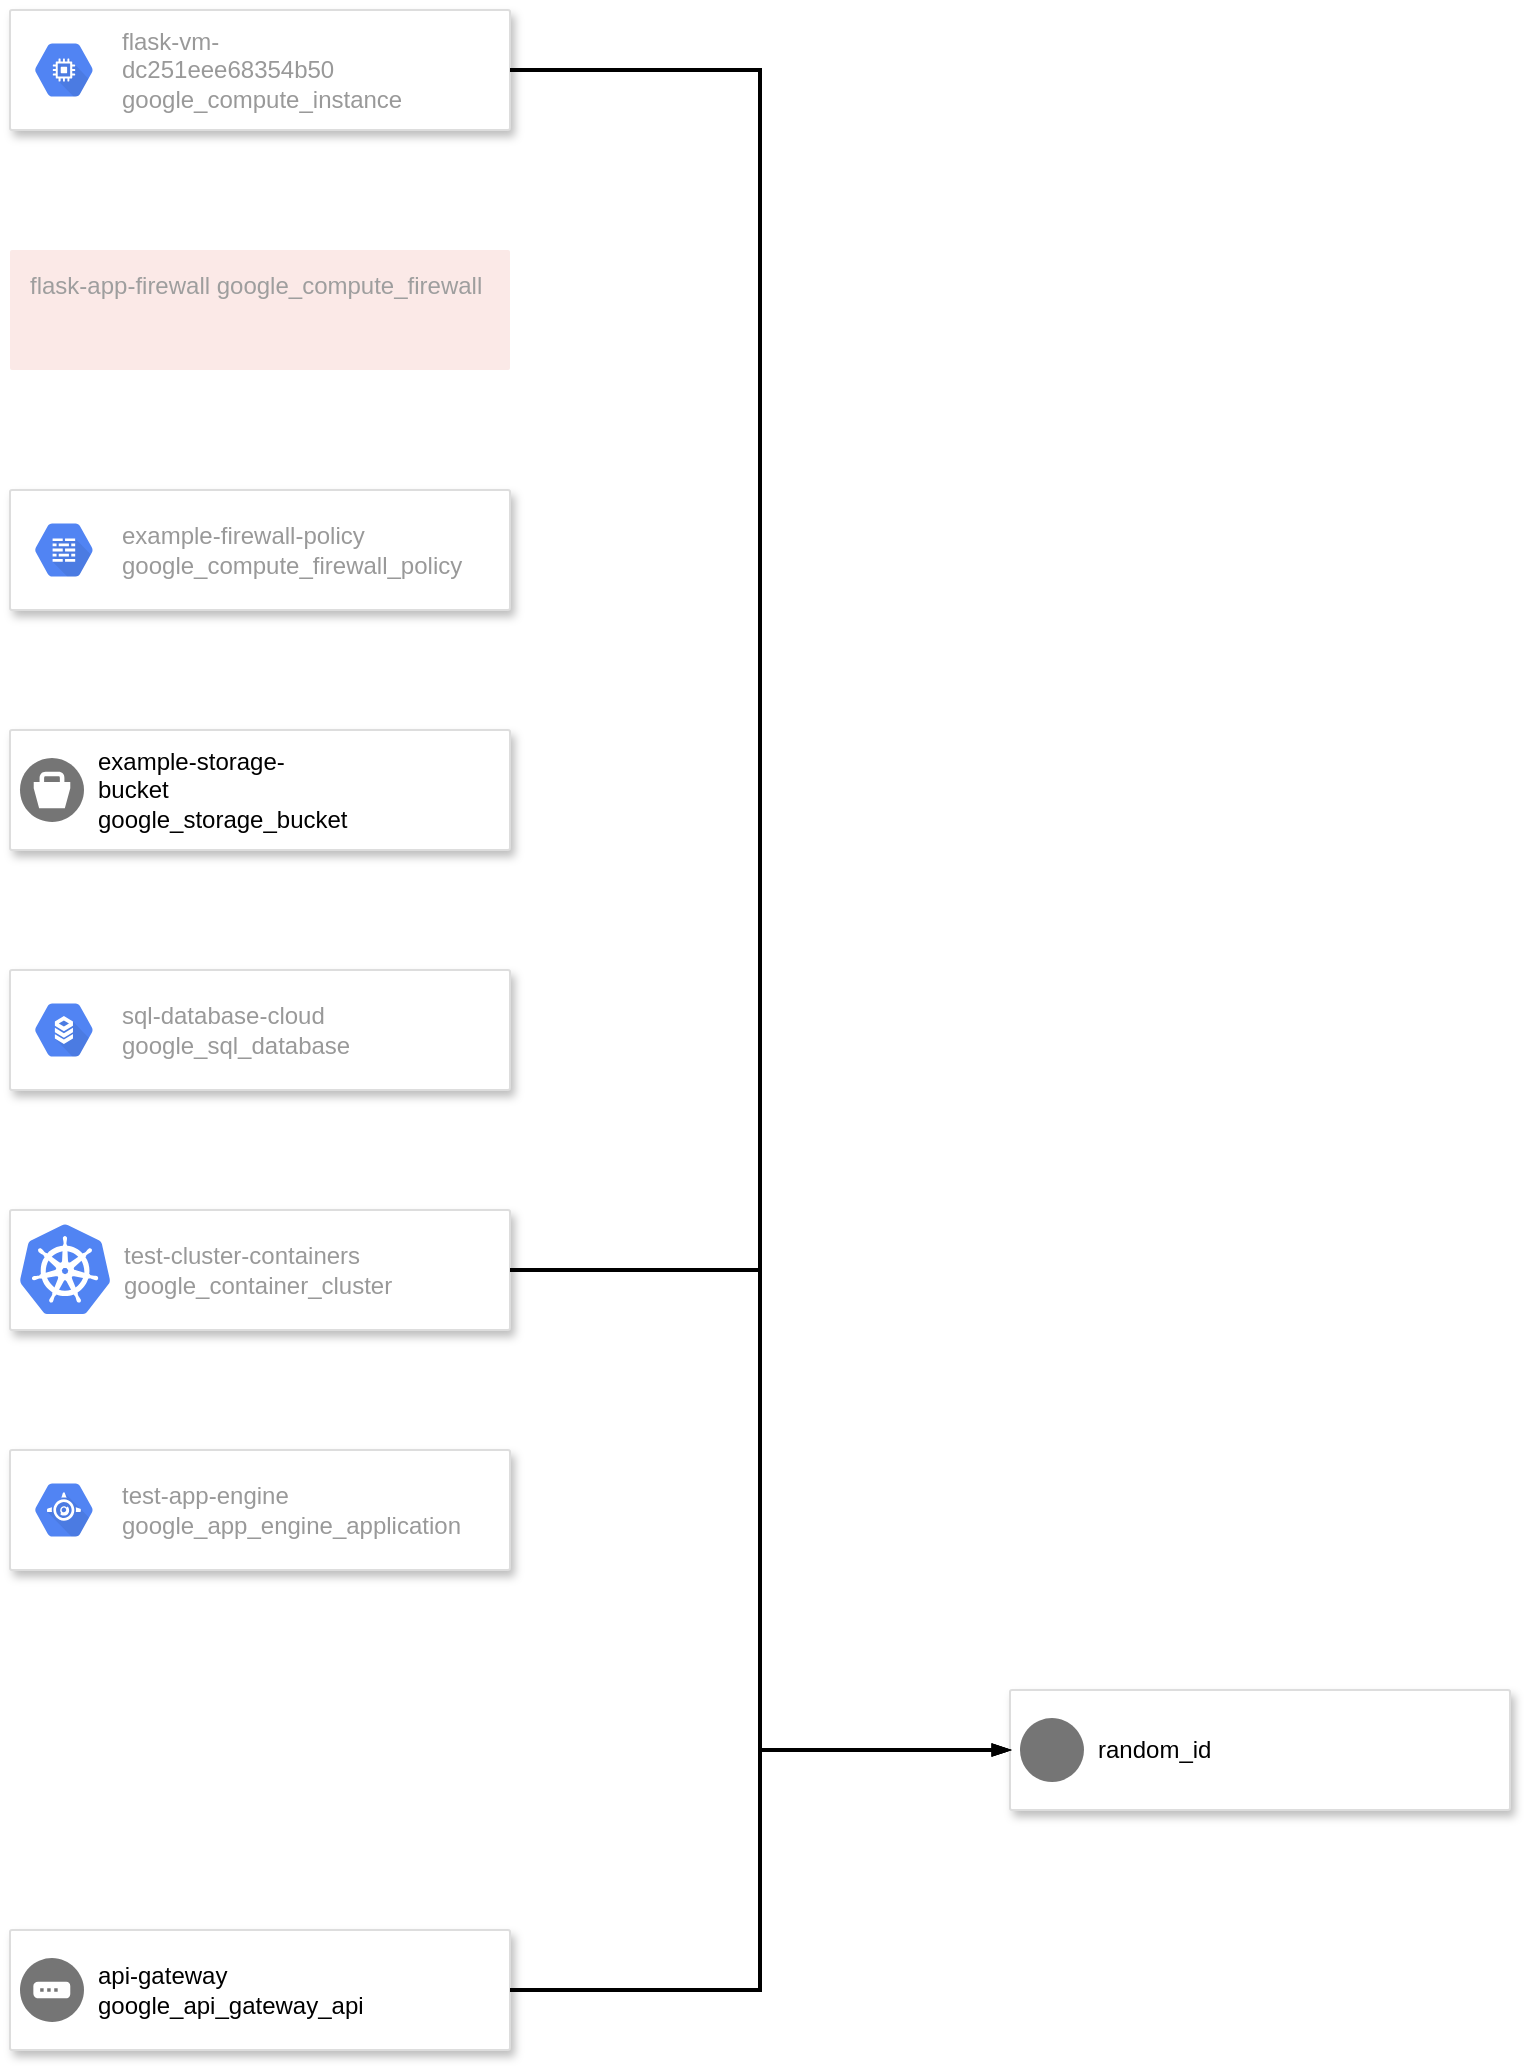 <?xml version="1.0" encoding="UTF-8"?>
<mxGraphModel gridSize="10" pageWidth="850" pageHeight="1100">
    <root>
        <mxCell id="0"/>
        <mxCell id="1" parent="0"/>
        <mxCell id="2" parent="1" value="" style="whiteSpace=wrap;html=1;strokeColor=#dddddd;shadow=1;strokeWidth=1;rounded=1;absoluteArcSize=1;arcSize=2;" vertex="1">
            <mxGeometry x="50" y="170" width="250" height="60" as="geometry"/>
        </mxCell>
        <mxCell id="3" parent="2" value="flask-vm-dc251eee68354b50	google_compute_instance" style="whiteSpace=wrap;sketch=0;dashed=0;connectable=0;html=1;fillColor=#5184F3;strokeColor=none;part=1;labelPosition=right;verticalLabelPosition=middle;align=left;verticalAlign=middle;spacingLeft=5;fontColor=#999999;fontSize=12;shape=mxgraph.gcp2.hexIcon;prIcon=compute_engine" vertex="1">
            <mxGeometry y="0.5" width="44" height="39" relative="1" as="geometry">
                <mxPoint x="5" y="-19.5" as="offset"/>
            </mxGeometry>
        </mxCell>
        <mxCell id="4" parent="1" value="flask-app-firewall	google_compute_firewall" style="whiteSpace=wrap;sketch=0;points=[[0,0,0],[0.25,0,0],[0.5,0,0],[0.75,0,0],[1,0,0],[1,0.25,0],[1,0.5,0],[1,0.75,0],[1,1,0],[0.75,1,0],[0.5,1,0],[0.25,1,0],[0,1,0],[0,0.75,0],[0,0.5,0],[0,0.25,0]];rounded=1;absoluteArcSize=1;arcSize=2;html=1;strokeColor=none;gradientColor=none;shadow=0;dashed=0;fontSize=12;fontColor=#9E9E9E;align=left;verticalAlign=top;spacing=10;spacingTop=-4;fillColor=#FBE9E7;" vertex="1">
            <mxGeometry x="50" y="290" width="250" height="60" as="geometry"/>
        </mxCell>
        <mxCell id="5" parent="1" value="" style="whiteSpace=wrap;html=1;strokeColor=#dddddd;shadow=1;strokeWidth=1;rounded=1;absoluteArcSize=1;arcSize=2;" vertex="1">
            <mxGeometry x="50" y="410" width="250" height="60" as="geometry"/>
        </mxCell>
        <mxCell id="6" parent="5" value="example-firewall-policy	google_compute_firewall_policy" style="whiteSpace=wrap;sketch=0;dashed=0;connectable=0;html=1;fillColor=#5184F3;strokeColor=none;part=1;labelPosition=right;verticalLabelPosition=middle;align=left;verticalAlign=middle;spacingLeft=5;fontColor=#999999;fontSize=12;shape=mxgraph.gcp2.hexIcon;prIcon=cloud_firewall_rules" vertex="1">
            <mxGeometry y="0.5" width="44" height="39" relative="1" as="geometry">
                <mxPoint x="5" y="-19.5" as="offset"/>
            </mxGeometry>
        </mxCell>
        <mxCell id="7" parent="1" value="" style="whiteSpace=wrap;html=1;strokeColor=#dddddd;shadow=1;strokeWidth=1;rounded=1;absoluteArcSize=1;arcSize=2;" vertex="1">
            <mxGeometry x="50" y="530" width="250" height="60" as="geometry"/>
        </mxCell>
        <mxCell id="8" parent="7" value="example-storage-bucket	google_storage_bucket" style="whiteSpace=wrap;sketch=0;dashed=0;connectable=0;html=1;fillColor=#757575;strokeColor=none;part=1;labelPosition=right;verticalLabelPosition=middle;align=left;verticalAlign=middle;spacingLeft=5;fontSize=12;shape=mxgraph.gcp2.bucket" vertex="1">
            <mxGeometry y="0.5" width="32" height="32" relative="1" as="geometry">
                <mxPoint x="5" y="-16" as="offset"/>
            </mxGeometry>
        </mxCell>
        <mxCell id="9" parent="1" value="" style="whiteSpace=wrap;html=1;strokeColor=#dddddd;shadow=1;strokeWidth=1;rounded=1;absoluteArcSize=1;arcSize=2;" vertex="1">
            <mxGeometry x="50" y="650" width="250" height="60" as="geometry"/>
        </mxCell>
        <mxCell id="10" parent="9" value="sql-database-cloud	google_sql_database" style="whiteSpace=wrap;sketch=0;dashed=0;connectable=0;html=1;fillColor=#5184F3;strokeColor=none;part=1;labelPosition=right;verticalLabelPosition=middle;align=left;verticalAlign=middle;spacingLeft=5;fontColor=#999999;fontSize=12;shape=mxgraph.gcp2.hexIcon;prIcon=cloud_sql" vertex="1">
            <mxGeometry y="0.5" width="44" height="39" relative="1" as="geometry">
                <mxPoint x="5" y="-19.5" as="offset"/>
            </mxGeometry>
        </mxCell>
        <mxCell id="11" parent="1" value="" style="whiteSpace=wrap;html=1;strokeColor=#dddddd;shadow=1;strokeWidth=1;rounded=1;absoluteArcSize=1;arcSize=2;" vertex="1">
            <mxGeometry x="50" y="770" width="250" height="60" as="geometry"/>
        </mxCell>
        <mxCell id="12" parent="11" value="test-cluster-containers	google_container_cluster" style="whiteSpace=wrap;html=1;sketch=0;dashed=0;connectable=0;html=1;fillColor=#5184F3;strokeColor=none;part=1;labelPosition=right;verticalLabelPosition=middle;align=left;verticalAlign=middle;spacingLeft=5;fontColor=#999999;fontSize=12;shape=mxgraph.gcp2.kubernetes_logo" vertex="1">
            <mxGeometry width="45" height="45" relative="1" as="geometry">
                <mxPoint x="5" y="7" as="offset"/>
            </mxGeometry>
        </mxCell>
        <mxCell id="13" parent="1" value="" style="whiteSpace=wrap;html=1;strokeColor=#dddddd;shadow=1;strokeWidth=1;rounded=1;absoluteArcSize=1;arcSize=2;" vertex="1">
            <mxGeometry x="50" y="890" width="250" height="60" as="geometry"/>
        </mxCell>
        <mxCell id="14" parent="13" value="test-app-engine	google_app_engine_application" style="whiteSpace=wrap;sketch=0;dashed=0;connectable=0;html=1;fillColor=#5184F3;strokeColor=none;part=1;labelPosition=right;verticalLabelPosition=middle;align=left;verticalAlign=middle;spacingLeft=5;fontColor=#999999;fontSize=12;shape=mxgraph.gcp2.hexIcon;prIcon=app_engine" vertex="1">
            <mxGeometry y="0.5" width="44" height="39" relative="1" as="geometry">
                <mxPoint x="5" y="-19.5" as="offset"/>
            </mxGeometry>
        </mxCell>
        <mxCell id="15" parent="1" value="" style="whiteSpace=wrap;html=1;strokeColor=#dddddd;shadow=1;strokeWidth=1;rounded=1;absoluteArcSize=1;arcSize=2;" vertex="1">
            <mxGeometry x="550" y="1010" width="250" height="60" as="geometry"/>
        </mxCell>
        <mxCell id="16" parent="15" value="random_id" style="whiteSpace=wrap;sketch=0;dashed=0;connectable=0;html=1;fillColor=#757575;strokeColor=none;part=1;labelPosition=right;verticalLabelPosition=middle;align=left;verticalAlign=middle;spacingLeft=5;fontSize=12;shape=mxgraph.gcp2.blank" vertex="1">
            <mxGeometry y="0.5" width="32" height="32" relative="1" as="geometry">
                <mxPoint x="5" y="-16" as="offset"/>
            </mxGeometry>
        </mxCell>
        <mxCell id="17" parent="1" value="" style="whiteSpace=wrap;html=1;strokeColor=#dddddd;shadow=1;strokeWidth=1;rounded=1;absoluteArcSize=1;arcSize=2;" vertex="1">
            <mxGeometry x="50" y="1130" width="250" height="60" as="geometry"/>
        </mxCell>
        <mxCell id="18" parent="17" value="api-gateway	google_api_gateway_api" style="whiteSpace=wrap;sketch=0;dashed=0;connectable=0;html=1;fillColor=#757575;strokeColor=none;part=1;labelPosition=right;verticalLabelPosition=middle;align=left;verticalAlign=middle;spacingLeft=5;fontSize=12;shape=mxgraph.gcp2.gateway" vertex="1">
            <mxGeometry y="0.5" width="32" height="32" relative="1" as="geometry">
                <mxPoint x="5" y="-16" as="offset"/>
            </mxGeometry>
        </mxCell>
        <mxCell id="19" parent="1" value="" style="whiteSpace=wrap;html=1;edgeStyle=orthogonalEdgeStyle;fontSize=12;html=1;endArrow=blockThin;endFill=1;rounded=0;strokeWidth=2;endSize=4;startSize=4;" edge="1" target="15" source="2">
            <mxGeometry relative="1" as="geometry">
                <mxPoint x="175" y="200" as="sourcePoint"/>
                <mxPoint x="675" y="1040" as="targetPoint"/>
                <Array as="points">
                    <mxPoint x="425" y="200"/>
                    <mxPoint x="425" y="1040"/>
                </Array>
                <Array as="points">
                    <mxPoint x="425" y="200"/>
                    <mxPoint x="425" y="1040"/>
                </Array>
                <Array as="points">
                    <mxPoint x="425" y="200"/>
                    <mxPoint x="425" y="1040"/>
                </Array>
                <Array as="points">
                    <mxPoint x="425" y="200"/>
                    <mxPoint x="425" y="1040"/>
                </Array>
                <Array as="points">
                    <mxPoint x="425" y="200"/>
                    <mxPoint x="425" y="1040"/>
                </Array>
                <Array as="points">
                    <mxPoint x="425" y="200"/>
                    <mxPoint x="425" y="1040"/>
                </Array>
                <Array as="points">
                    <mxPoint x="425" y="200"/>
                    <mxPoint x="425" y="1040"/>
                </Array>
                <Array as="points">
                    <mxPoint x="425" y="200"/>
                    <mxPoint x="425" y="1040"/>
                </Array>
                <Array as="points">
                    <mxPoint x="425" y="200"/>
                    <mxPoint x="425" y="1040"/>
                </Array>
            </mxGeometry>
        </mxCell>
        <mxCell id="20" parent="1" value="" style="whiteSpace=wrap;html=1;edgeStyle=orthogonalEdgeStyle;fontSize=12;html=1;endArrow=blockThin;endFill=1;rounded=0;strokeWidth=2;endSize=4;startSize=4;" edge="1" target="15" source="11">
            <mxGeometry relative="1" as="geometry">
                <mxPoint x="175" y="800" as="sourcePoint"/>
                <mxPoint x="675" y="1040" as="targetPoint"/>
                <Array as="points">
                    <mxPoint x="425" y="800"/>
                    <mxPoint x="425" y="1040"/>
                </Array>
                <Array as="points">
                    <mxPoint x="425" y="800"/>
                    <mxPoint x="425" y="1040"/>
                </Array>
                <Array as="points">
                    <mxPoint x="425" y="800"/>
                    <mxPoint x="425" y="1040"/>
                </Array>
                <Array as="points">
                    <mxPoint x="425" y="800"/>
                    <mxPoint x="425" y="1040"/>
                </Array>
                <Array as="points">
                    <mxPoint x="425" y="800"/>
                    <mxPoint x="425" y="1040"/>
                </Array>
                <Array as="points">
                    <mxPoint x="425" y="800"/>
                    <mxPoint x="425" y="1040"/>
                </Array>
                <Array as="points">
                    <mxPoint x="425" y="800"/>
                    <mxPoint x="425" y="1040"/>
                </Array>
                <Array as="points">
                    <mxPoint x="425" y="800"/>
                    <mxPoint x="425" y="1040"/>
                </Array>
                <Array as="points">
                    <mxPoint x="425" y="800"/>
                    <mxPoint x="425" y="1040"/>
                </Array>
            </mxGeometry>
        </mxCell>
        <mxCell id="21" parent="1" value="" style="whiteSpace=wrap;html=1;edgeStyle=orthogonalEdgeStyle;fontSize=12;html=1;endArrow=blockThin;endFill=1;rounded=0;strokeWidth=2;endSize=4;startSize=4;" edge="1" target="15" source="17">
            <mxGeometry relative="1" as="geometry">
                <mxPoint x="175" y="1160" as="sourcePoint"/>
                <mxPoint x="675" y="1040" as="targetPoint"/>
                <Array as="points">
                    <mxPoint x="425" y="1160"/>
                    <mxPoint x="425" y="1040"/>
                </Array>
                <Array as="points">
                    <mxPoint x="425" y="1160"/>
                    <mxPoint x="425" y="1040"/>
                </Array>
                <Array as="points">
                    <mxPoint x="425" y="1160"/>
                    <mxPoint x="425" y="1040"/>
                </Array>
                <Array as="points">
                    <mxPoint x="425" y="1160"/>
                    <mxPoint x="425" y="1040"/>
                </Array>
                <Array as="points">
                    <mxPoint x="425" y="1160"/>
                    <mxPoint x="425" y="1040"/>
                </Array>
                <Array as="points">
                    <mxPoint x="425" y="1160"/>
                    <mxPoint x="425" y="1040"/>
                </Array>
                <Array as="points">
                    <mxPoint x="425" y="1160"/>
                    <mxPoint x="425" y="1040"/>
                </Array>
                <Array as="points">
                    <mxPoint x="425" y="1160"/>
                    <mxPoint x="425" y="1040"/>
                </Array>
                <Array as="points">
                    <mxPoint x="425" y="1160"/>
                    <mxPoint x="425" y="1040"/>
                </Array>
            </mxGeometry>
        </mxCell>
    </root>
</mxGraphModel>
